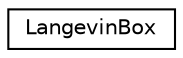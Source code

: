 digraph "Graphical Class Hierarchy"
{
  edge [fontname="Helvetica",fontsize="10",labelfontname="Helvetica",labelfontsize="10"];
  node [fontname="Helvetica",fontsize="10",shape=record];
  rankdir="LR";
  Node0 [label="LangevinBox",height=0.2,width=0.4,color="black", fillcolor="white", style="filled",URL="$classLangevinBox.html"];
}
